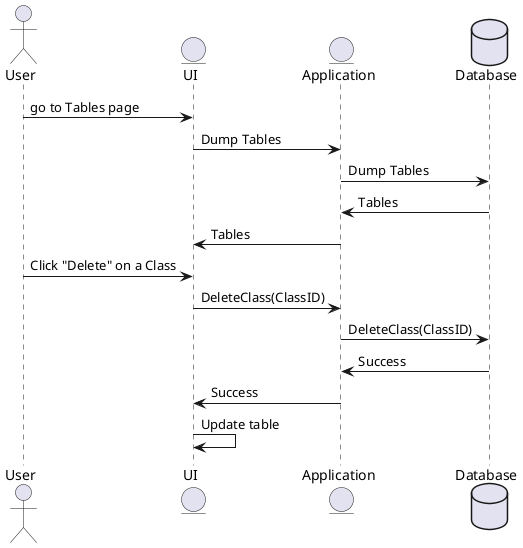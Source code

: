 @startuml

actor User
entity UI
entity Application
database Database

User -> UI: go to Tables page
UI -> Application: Dump Tables
Application -> Database: Dump Tables
Application <- Database: Tables
UI <- Application: Tables
User -> UI: Click "Delete" on a Class
UI -> Application: DeleteClass(ClassID)
Application -> Database: DeleteClass(ClassID)
Application <- Database: Success
UI <- Application: Success
UI -> UI: Update table

@enduml
